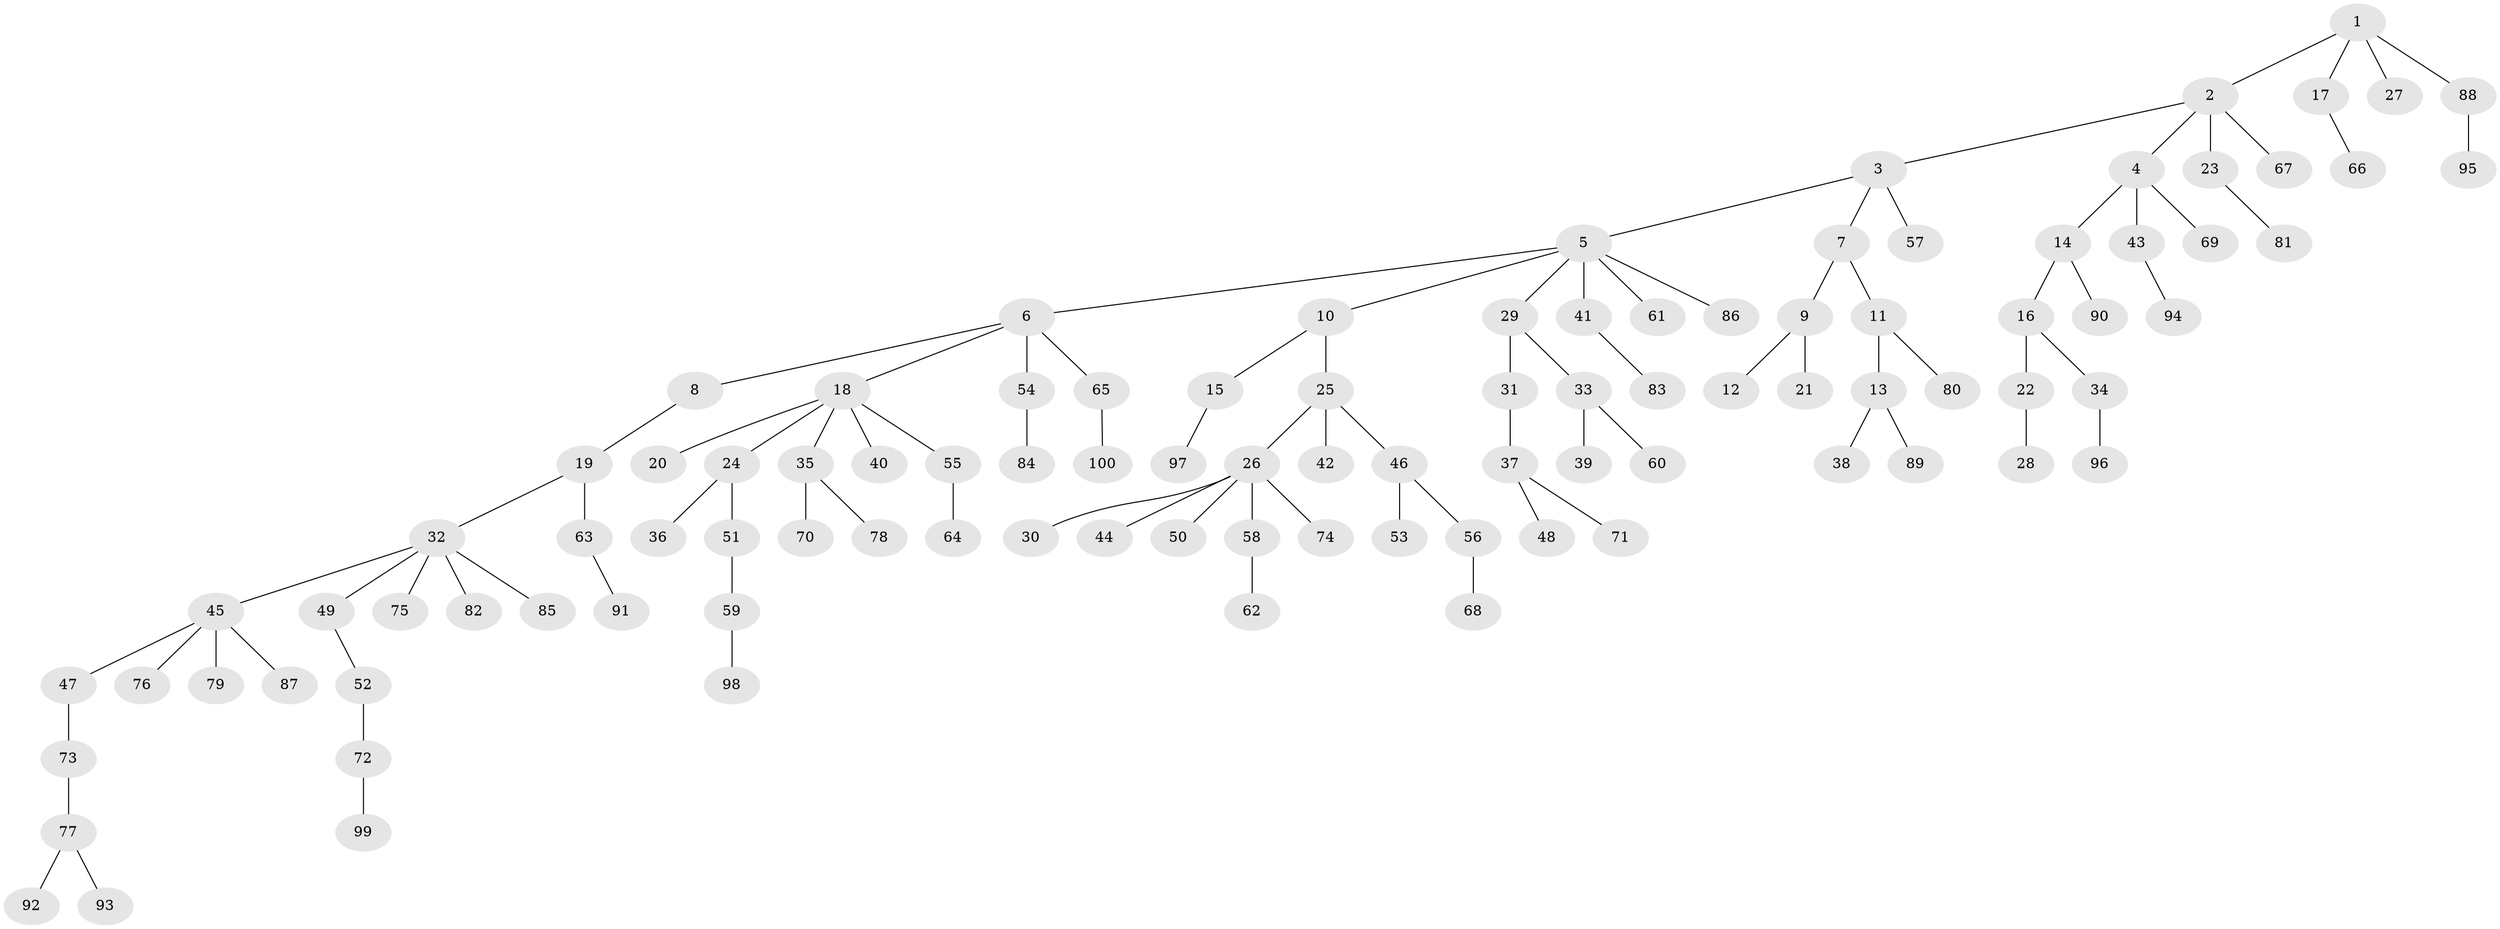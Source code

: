 // coarse degree distribution, {3: 0.1044776119402985, 7: 0.029850746268656716, 6: 0.014925373134328358, 5: 0.05970149253731343, 4: 0.029850746268656716, 2: 0.1791044776119403, 1: 0.582089552238806}
// Generated by graph-tools (version 1.1) at 2025/52/02/27/25 19:52:13]
// undirected, 100 vertices, 99 edges
graph export_dot {
graph [start="1"]
  node [color=gray90,style=filled];
  1;
  2;
  3;
  4;
  5;
  6;
  7;
  8;
  9;
  10;
  11;
  12;
  13;
  14;
  15;
  16;
  17;
  18;
  19;
  20;
  21;
  22;
  23;
  24;
  25;
  26;
  27;
  28;
  29;
  30;
  31;
  32;
  33;
  34;
  35;
  36;
  37;
  38;
  39;
  40;
  41;
  42;
  43;
  44;
  45;
  46;
  47;
  48;
  49;
  50;
  51;
  52;
  53;
  54;
  55;
  56;
  57;
  58;
  59;
  60;
  61;
  62;
  63;
  64;
  65;
  66;
  67;
  68;
  69;
  70;
  71;
  72;
  73;
  74;
  75;
  76;
  77;
  78;
  79;
  80;
  81;
  82;
  83;
  84;
  85;
  86;
  87;
  88;
  89;
  90;
  91;
  92;
  93;
  94;
  95;
  96;
  97;
  98;
  99;
  100;
  1 -- 2;
  1 -- 17;
  1 -- 27;
  1 -- 88;
  2 -- 3;
  2 -- 4;
  2 -- 23;
  2 -- 67;
  3 -- 5;
  3 -- 7;
  3 -- 57;
  4 -- 14;
  4 -- 43;
  4 -- 69;
  5 -- 6;
  5 -- 10;
  5 -- 29;
  5 -- 41;
  5 -- 61;
  5 -- 86;
  6 -- 8;
  6 -- 18;
  6 -- 54;
  6 -- 65;
  7 -- 9;
  7 -- 11;
  8 -- 19;
  9 -- 12;
  9 -- 21;
  10 -- 15;
  10 -- 25;
  11 -- 13;
  11 -- 80;
  13 -- 38;
  13 -- 89;
  14 -- 16;
  14 -- 90;
  15 -- 97;
  16 -- 22;
  16 -- 34;
  17 -- 66;
  18 -- 20;
  18 -- 24;
  18 -- 35;
  18 -- 40;
  18 -- 55;
  19 -- 32;
  19 -- 63;
  22 -- 28;
  23 -- 81;
  24 -- 36;
  24 -- 51;
  25 -- 26;
  25 -- 42;
  25 -- 46;
  26 -- 30;
  26 -- 44;
  26 -- 50;
  26 -- 58;
  26 -- 74;
  29 -- 31;
  29 -- 33;
  31 -- 37;
  32 -- 45;
  32 -- 49;
  32 -- 75;
  32 -- 82;
  32 -- 85;
  33 -- 39;
  33 -- 60;
  34 -- 96;
  35 -- 70;
  35 -- 78;
  37 -- 48;
  37 -- 71;
  41 -- 83;
  43 -- 94;
  45 -- 47;
  45 -- 76;
  45 -- 79;
  45 -- 87;
  46 -- 53;
  46 -- 56;
  47 -- 73;
  49 -- 52;
  51 -- 59;
  52 -- 72;
  54 -- 84;
  55 -- 64;
  56 -- 68;
  58 -- 62;
  59 -- 98;
  63 -- 91;
  65 -- 100;
  72 -- 99;
  73 -- 77;
  77 -- 92;
  77 -- 93;
  88 -- 95;
}

